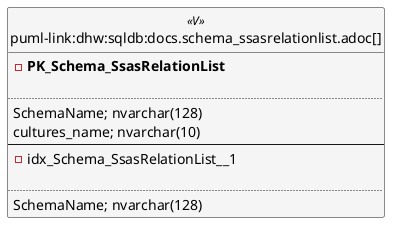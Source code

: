 @startuml
left to right direction
'top to bottom direction
hide circle
'avoide "." issues:
set namespaceSeparator none


skinparam class {
  BackgroundColor White
  BackgroundColor<<FN>> Yellow
  BackgroundColor<<FS>> Yellow
  BackgroundColor<<FT>> LightGray
  BackgroundColor<<IF>> Yellow
  BackgroundColor<<IS>> Yellow
  BackgroundColor<<P>> Aqua
  BackgroundColor<<PC>> Aqua
  BackgroundColor<<SN>> Yellow
  BackgroundColor<<SO>> SlateBlue
  BackgroundColor<<TF>> LightGray
  BackgroundColor<<TR>> Tomato
  BackgroundColor<<U>> White
  BackgroundColor<<V>> WhiteSmoke
  BackgroundColor<<X>> Aqua
  BackgroundColor<<external>> AliceBlue
}


entity "puml-link:dhw:sqldb:docs.schema_ssasrelationlist.adoc[]" as docs.Schema_SsasRelationList << V >> {
- **PK_Schema_SsasRelationList**

..
SchemaName; nvarchar(128)
cultures_name; nvarchar(10)
--
- idx_Schema_SsasRelationList__1

..
SchemaName; nvarchar(128)
}


@enduml


